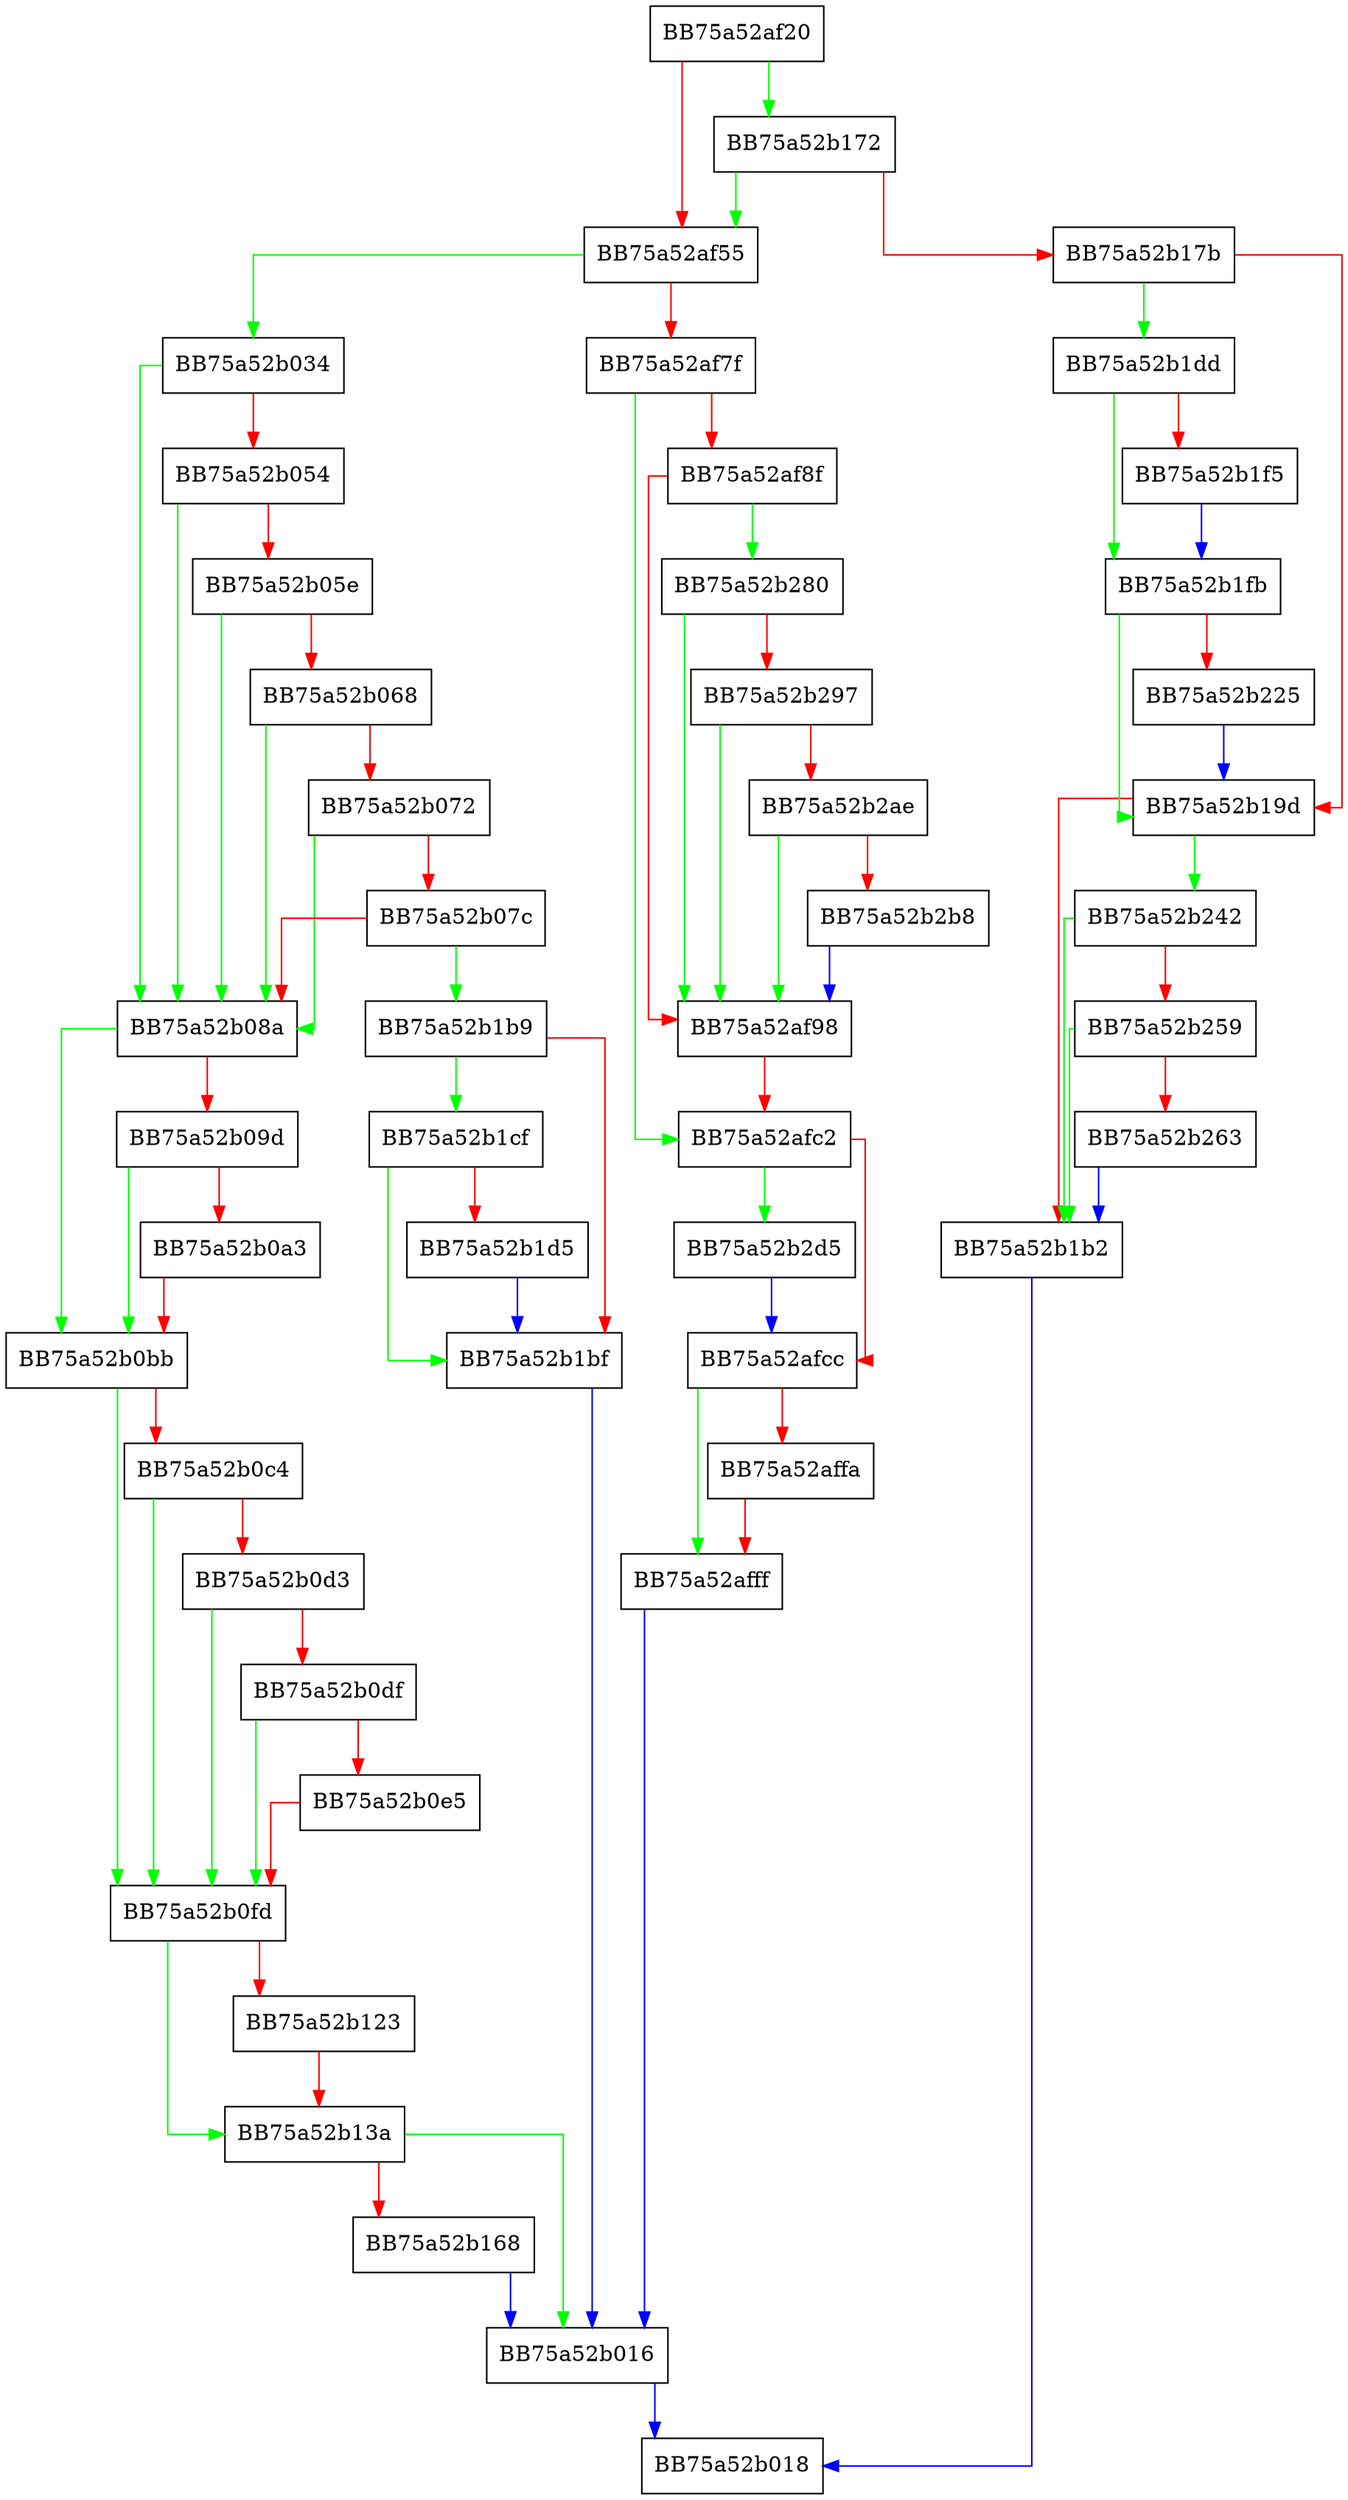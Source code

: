 digraph CacheConnection {
  node [shape="box"];
  graph [splines=ortho];
  BB75a52af20 -> BB75a52b172 [color="green"];
  BB75a52af20 -> BB75a52af55 [color="red"];
  BB75a52af55 -> BB75a52b034 [color="green"];
  BB75a52af55 -> BB75a52af7f [color="red"];
  BB75a52af7f -> BB75a52afc2 [color="green"];
  BB75a52af7f -> BB75a52af8f [color="red"];
  BB75a52af8f -> BB75a52b280 [color="green"];
  BB75a52af8f -> BB75a52af98 [color="red"];
  BB75a52af98 -> BB75a52afc2 [color="red"];
  BB75a52afc2 -> BB75a52b2d5 [color="green"];
  BB75a52afc2 -> BB75a52afcc [color="red"];
  BB75a52afcc -> BB75a52afff [color="green"];
  BB75a52afcc -> BB75a52affa [color="red"];
  BB75a52affa -> BB75a52afff [color="red"];
  BB75a52afff -> BB75a52b016 [color="blue"];
  BB75a52b016 -> BB75a52b018 [color="blue"];
  BB75a52b034 -> BB75a52b08a [color="green"];
  BB75a52b034 -> BB75a52b054 [color="red"];
  BB75a52b054 -> BB75a52b08a [color="green"];
  BB75a52b054 -> BB75a52b05e [color="red"];
  BB75a52b05e -> BB75a52b08a [color="green"];
  BB75a52b05e -> BB75a52b068 [color="red"];
  BB75a52b068 -> BB75a52b08a [color="green"];
  BB75a52b068 -> BB75a52b072 [color="red"];
  BB75a52b072 -> BB75a52b08a [color="green"];
  BB75a52b072 -> BB75a52b07c [color="red"];
  BB75a52b07c -> BB75a52b1b9 [color="green"];
  BB75a52b07c -> BB75a52b08a [color="red"];
  BB75a52b08a -> BB75a52b0bb [color="green"];
  BB75a52b08a -> BB75a52b09d [color="red"];
  BB75a52b09d -> BB75a52b0bb [color="green"];
  BB75a52b09d -> BB75a52b0a3 [color="red"];
  BB75a52b0a3 -> BB75a52b0bb [color="red"];
  BB75a52b0bb -> BB75a52b0fd [color="green"];
  BB75a52b0bb -> BB75a52b0c4 [color="red"];
  BB75a52b0c4 -> BB75a52b0fd [color="green"];
  BB75a52b0c4 -> BB75a52b0d3 [color="red"];
  BB75a52b0d3 -> BB75a52b0fd [color="green"];
  BB75a52b0d3 -> BB75a52b0df [color="red"];
  BB75a52b0df -> BB75a52b0fd [color="green"];
  BB75a52b0df -> BB75a52b0e5 [color="red"];
  BB75a52b0e5 -> BB75a52b0fd [color="red"];
  BB75a52b0fd -> BB75a52b13a [color="green"];
  BB75a52b0fd -> BB75a52b123 [color="red"];
  BB75a52b123 -> BB75a52b13a [color="red"];
  BB75a52b13a -> BB75a52b016 [color="green"];
  BB75a52b13a -> BB75a52b168 [color="red"];
  BB75a52b168 -> BB75a52b016 [color="blue"];
  BB75a52b172 -> BB75a52af55 [color="green"];
  BB75a52b172 -> BB75a52b17b [color="red"];
  BB75a52b17b -> BB75a52b1dd [color="green"];
  BB75a52b17b -> BB75a52b19d [color="red"];
  BB75a52b19d -> BB75a52b242 [color="green"];
  BB75a52b19d -> BB75a52b1b2 [color="red"];
  BB75a52b1b2 -> BB75a52b018 [color="blue"];
  BB75a52b1b9 -> BB75a52b1cf [color="green"];
  BB75a52b1b9 -> BB75a52b1bf [color="red"];
  BB75a52b1bf -> BB75a52b016 [color="blue"];
  BB75a52b1cf -> BB75a52b1bf [color="green"];
  BB75a52b1cf -> BB75a52b1d5 [color="red"];
  BB75a52b1d5 -> BB75a52b1bf [color="blue"];
  BB75a52b1dd -> BB75a52b1fb [color="green"];
  BB75a52b1dd -> BB75a52b1f5 [color="red"];
  BB75a52b1f5 -> BB75a52b1fb [color="blue"];
  BB75a52b1fb -> BB75a52b19d [color="green"];
  BB75a52b1fb -> BB75a52b225 [color="red"];
  BB75a52b225 -> BB75a52b19d [color="blue"];
  BB75a52b242 -> BB75a52b1b2 [color="green"];
  BB75a52b242 -> BB75a52b259 [color="red"];
  BB75a52b259 -> BB75a52b1b2 [color="green"];
  BB75a52b259 -> BB75a52b263 [color="red"];
  BB75a52b263 -> BB75a52b1b2 [color="blue"];
  BB75a52b280 -> BB75a52af98 [color="green"];
  BB75a52b280 -> BB75a52b297 [color="red"];
  BB75a52b297 -> BB75a52af98 [color="green"];
  BB75a52b297 -> BB75a52b2ae [color="red"];
  BB75a52b2ae -> BB75a52af98 [color="green"];
  BB75a52b2ae -> BB75a52b2b8 [color="red"];
  BB75a52b2b8 -> BB75a52af98 [color="blue"];
  BB75a52b2d5 -> BB75a52afcc [color="blue"];
}